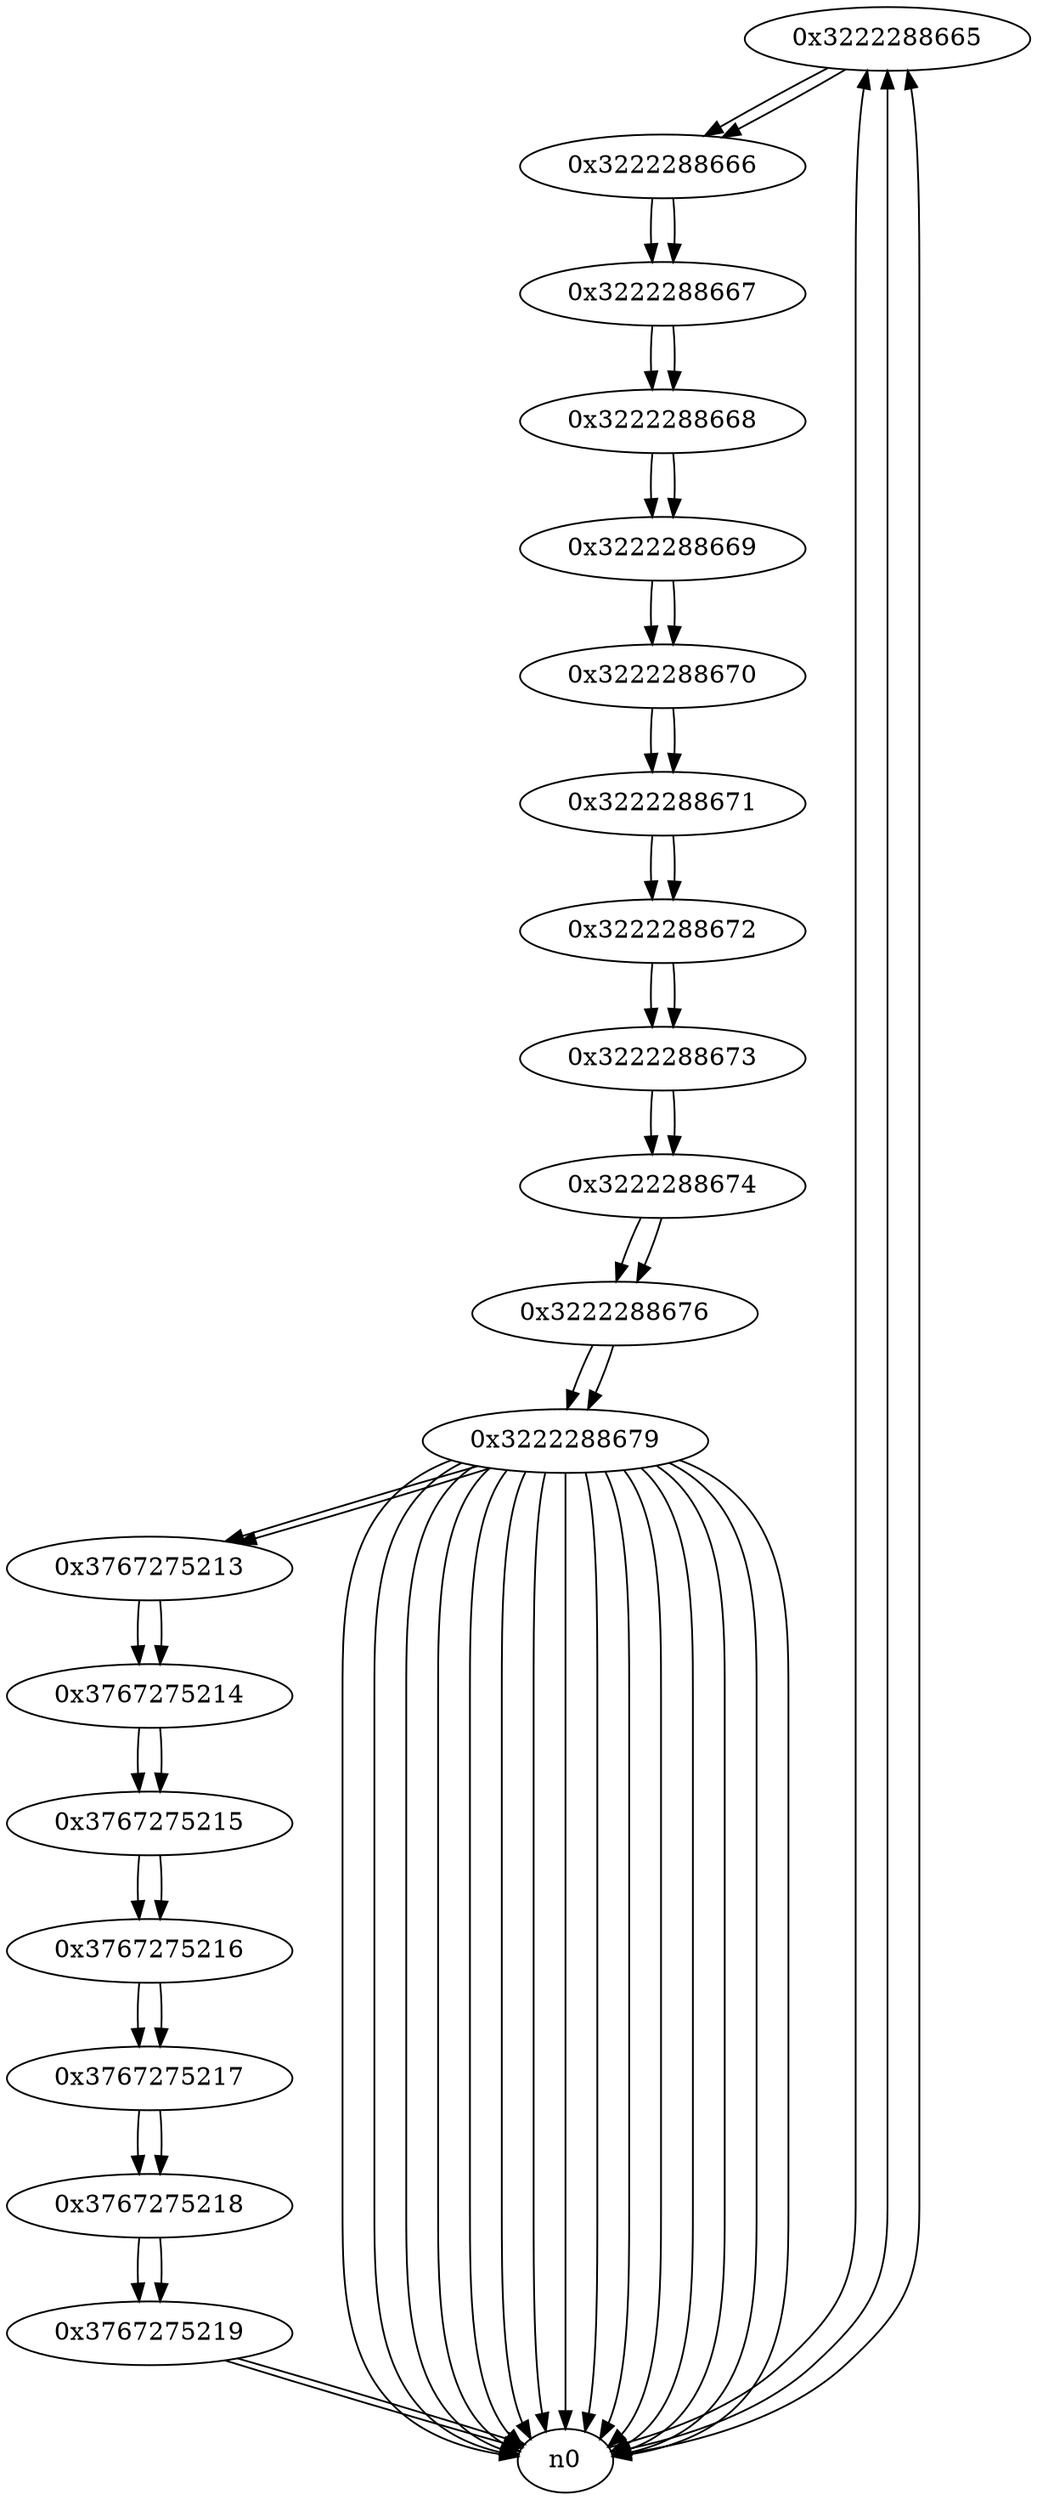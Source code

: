 digraph G{
/* nodes */
  n1 [label="0x3222288665"]
  n2 [label="0x3222288666"]
  n3 [label="0x3222288667"]
  n4 [label="0x3222288668"]
  n5 [label="0x3222288669"]
  n6 [label="0x3222288670"]
  n7 [label="0x3222288671"]
  n8 [label="0x3222288672"]
  n9 [label="0x3222288673"]
  n10 [label="0x3222288674"]
  n11 [label="0x3222288676"]
  n12 [label="0x3222288679"]
  n13 [label="0x3767275213"]
  n14 [label="0x3767275214"]
  n15 [label="0x3767275215"]
  n16 [label="0x3767275216"]
  n17 [label="0x3767275217"]
  n18 [label="0x3767275218"]
  n19 [label="0x3767275219"]
/* edges */
n1 -> n2;
n0 -> n1;
n0 -> n1;
n0 -> n1;
n2 -> n3;
n1 -> n2;
n3 -> n4;
n2 -> n3;
n4 -> n5;
n3 -> n4;
n5 -> n6;
n4 -> n5;
n6 -> n7;
n5 -> n6;
n7 -> n8;
n6 -> n7;
n8 -> n9;
n7 -> n8;
n9 -> n10;
n8 -> n9;
n10 -> n11;
n9 -> n10;
n11 -> n12;
n10 -> n11;
n12 -> n13;
n12 -> n0;
n12 -> n0;
n12 -> n0;
n12 -> n0;
n12 -> n0;
n12 -> n0;
n12 -> n0;
n12 -> n0;
n12 -> n0;
n12 -> n0;
n12 -> n0;
n12 -> n0;
n12 -> n0;
n12 -> n0;
n12 -> n0;
n11 -> n12;
n13 -> n14;
n12 -> n13;
n14 -> n15;
n13 -> n14;
n15 -> n16;
n14 -> n15;
n16 -> n17;
n15 -> n16;
n17 -> n18;
n16 -> n17;
n18 -> n19;
n17 -> n18;
n19 -> n0;
n19 -> n0;
n18 -> n19;
}
